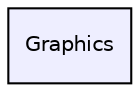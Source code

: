 digraph "C:/Users/Playtech/Documents/GitHub/Slimfish/Slimfish/Source/Graphics" {
  compound=true
  node [ fontsize="10", fontname="Helvetica"];
  edge [ labelfontsize="10", labelfontname="Helvetica"];
  dir_64f7452aef2cdad98d34a70f5ea329e2 [shape=box, label="Graphics", style="filled", fillcolor="#eeeeff", pencolor="black", URL="dir_64f7452aef2cdad98d34a70f5ea329e2.html"];
}
